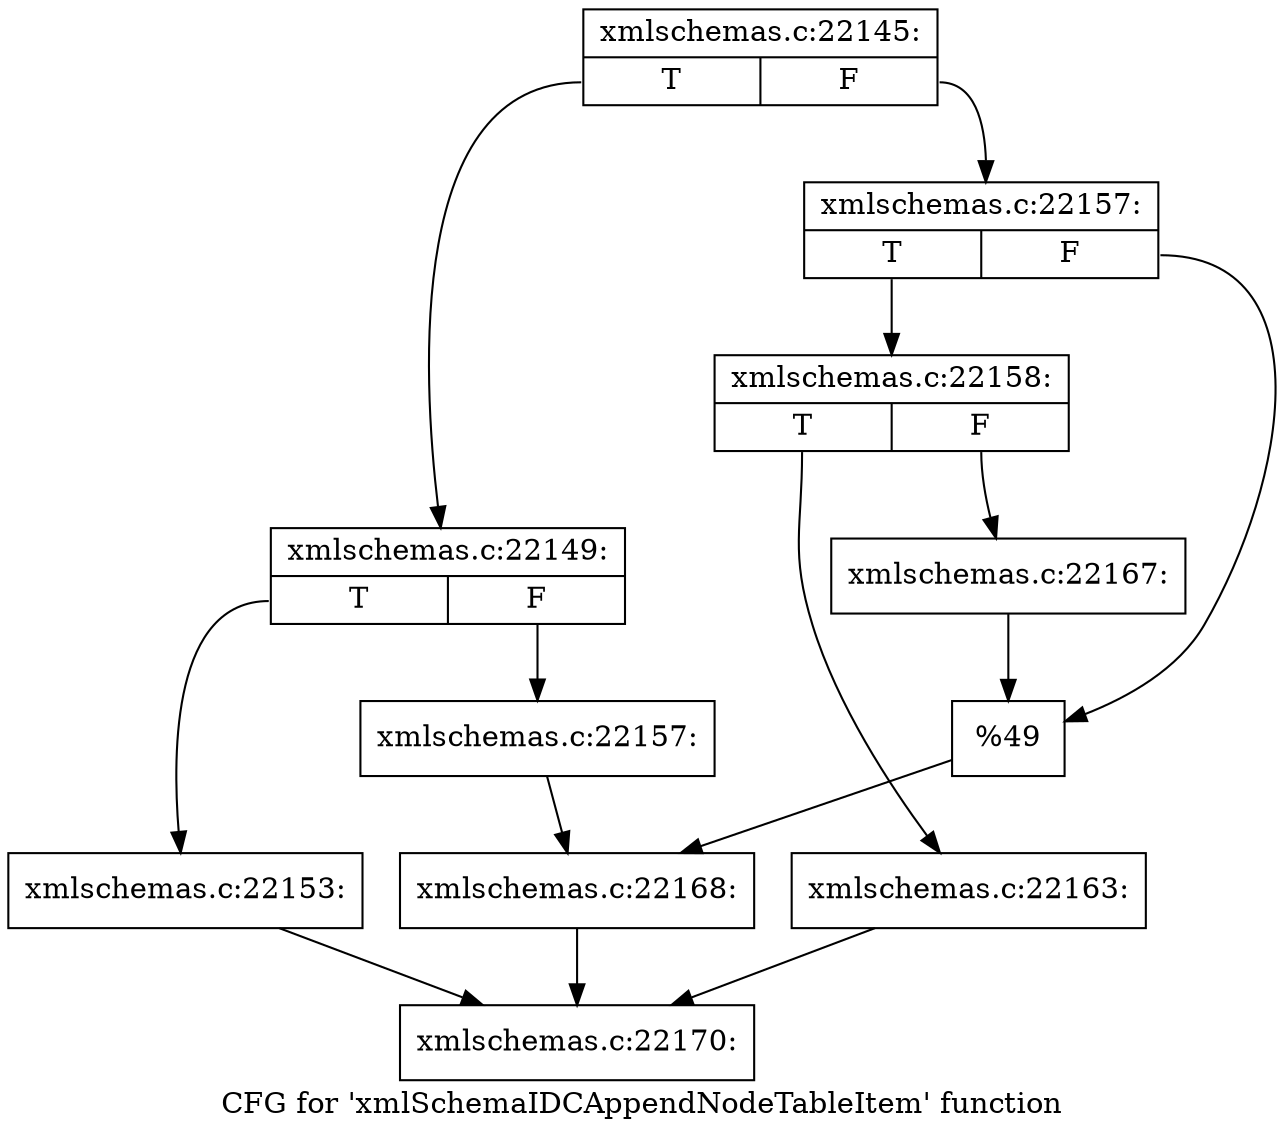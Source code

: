 digraph "CFG for 'xmlSchemaIDCAppendNodeTableItem' function" {
	label="CFG for 'xmlSchemaIDCAppendNodeTableItem' function";

	Node0x5646fd0 [shape=record,label="{xmlschemas.c:22145:|{<s0>T|<s1>F}}"];
	Node0x5646fd0:s0 -> Node0x5647350;
	Node0x5646fd0:s1 -> Node0x56473f0;
	Node0x5647350 [shape=record,label="{xmlschemas.c:22149:|{<s0>T|<s1>F}}"];
	Node0x5647350:s0 -> Node0x5649b90;
	Node0x5647350:s1 -> Node0x5649be0;
	Node0x5649b90 [shape=record,label="{xmlschemas.c:22153:}"];
	Node0x5649b90 -> Node0x5648940;
	Node0x5649be0 [shape=record,label="{xmlschemas.c:22157:}"];
	Node0x5649be0 -> Node0x56473a0;
	Node0x56473f0 [shape=record,label="{xmlschemas.c:22157:|{<s0>T|<s1>F}}"];
	Node0x56473f0:s0 -> Node0x564a6a0;
	Node0x56473f0:s1 -> Node0x564a6f0;
	Node0x564a6a0 [shape=record,label="{xmlschemas.c:22158:|{<s0>T|<s1>F}}"];
	Node0x564a6a0:s0 -> Node0x564b920;
	Node0x564a6a0:s1 -> Node0x564b970;
	Node0x564b920 [shape=record,label="{xmlschemas.c:22163:}"];
	Node0x564b920 -> Node0x5648940;
	Node0x564b970 [shape=record,label="{xmlschemas.c:22167:}"];
	Node0x564b970 -> Node0x564a6f0;
	Node0x564a6f0 [shape=record,label="{%49}"];
	Node0x564a6f0 -> Node0x56473a0;
	Node0x56473a0 [shape=record,label="{xmlschemas.c:22168:}"];
	Node0x56473a0 -> Node0x5648940;
	Node0x5648940 [shape=record,label="{xmlschemas.c:22170:}"];
}
